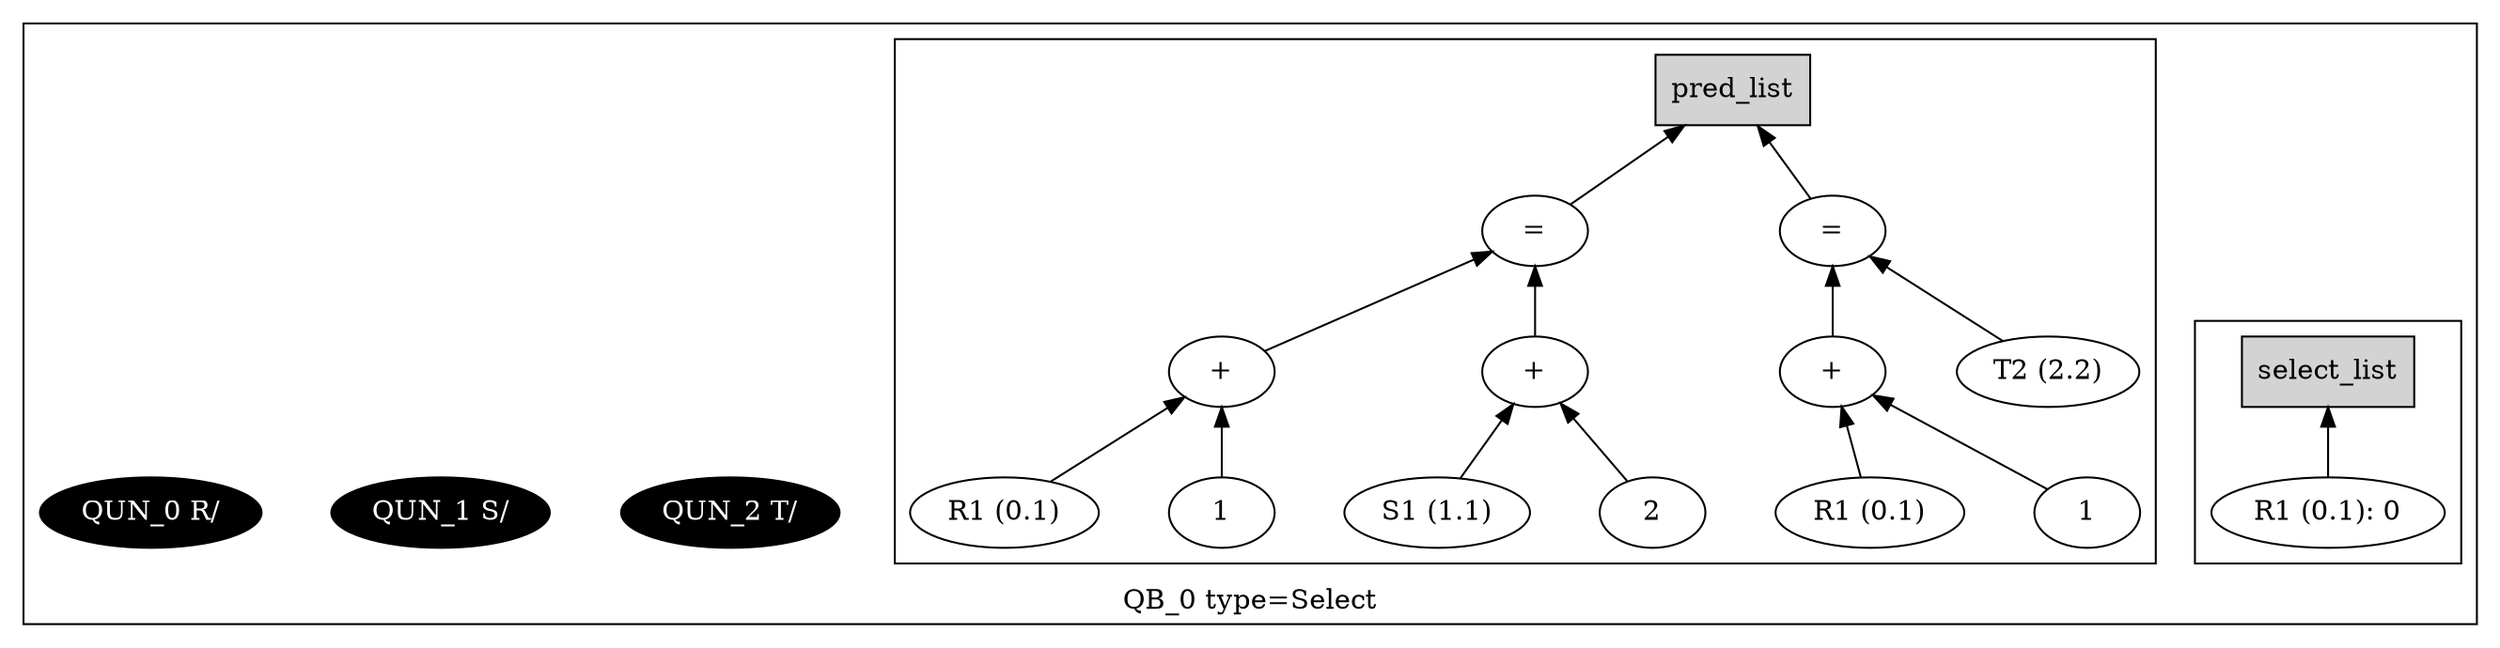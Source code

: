 digraph example1 {
    rankdir=BT;
    nodesep=0.5;
    ordering="in";
  subgraph cluster_QB_0 {
    "QB_0_selectlist"[label="select_list",shape=box,style=filled];
  subgraph cluster_select_listQB_0 {
    exprnodeExprKey1v1[label="R1 (0.1): 0"];
    exprnodeExprKey1v1 -> "QB_0_selectlist";
}
    "QUN_2"[label="QUN_2 T/", fillcolor=black, fontcolor=white, style=filled]
    "QUN_1"[label="QUN_1 S/", fillcolor=black, fontcolor=white, style=filled]
    "QUN_0"[label="QUN_0 R/", fillcolor=black, fontcolor=white, style=filled]
  subgraph cluster_pred_listQB_0 {
    exprnodeExprKey8v1[label="="];
    exprnodeExprKey4v1 -> exprnodeExprKey8v1;
    exprnodeExprKey4v1[label="+"];
    exprnodeExprKey2v1 -> exprnodeExprKey4v1;
    exprnodeExprKey2v1[label="R1 (0.1)"];
    exprnodeExprKey3v1 -> exprnodeExprKey4v1;
    exprnodeExprKey3v1[label="1"];
    exprnodeExprKey7v1 -> exprnodeExprKey8v1;
    exprnodeExprKey7v1[label="+"];
    exprnodeExprKey5v1 -> exprnodeExprKey7v1;
    exprnodeExprKey5v1[label="S1 (1.1)"];
    exprnodeExprKey6v1 -> exprnodeExprKey7v1;
    exprnodeExprKey6v1[label="2"];
    exprnodeExprKey8v1 -> QB_0_pred_list;
    exprnodeExprKey13v1[label="="];
    exprnodeExprKey11v1 -> exprnodeExprKey13v1;
    exprnodeExprKey11v1[label="+"];
    exprnodeExprKey9v1 -> exprnodeExprKey11v1;
    exprnodeExprKey9v1[label="R1 (0.1)"];
    exprnodeExprKey10v1 -> exprnodeExprKey11v1;
    exprnodeExprKey10v1[label="1"];
    exprnodeExprKey12v1 -> exprnodeExprKey13v1;
    exprnodeExprKey12v1[label="T2 (2.2)"];
    exprnodeExprKey13v1 -> QB_0_pred_list;
    "QB_0_pred_list"[label="pred_list",shape=box,style=filled];
}
    label = "QB_0 type=Select";
}
}
